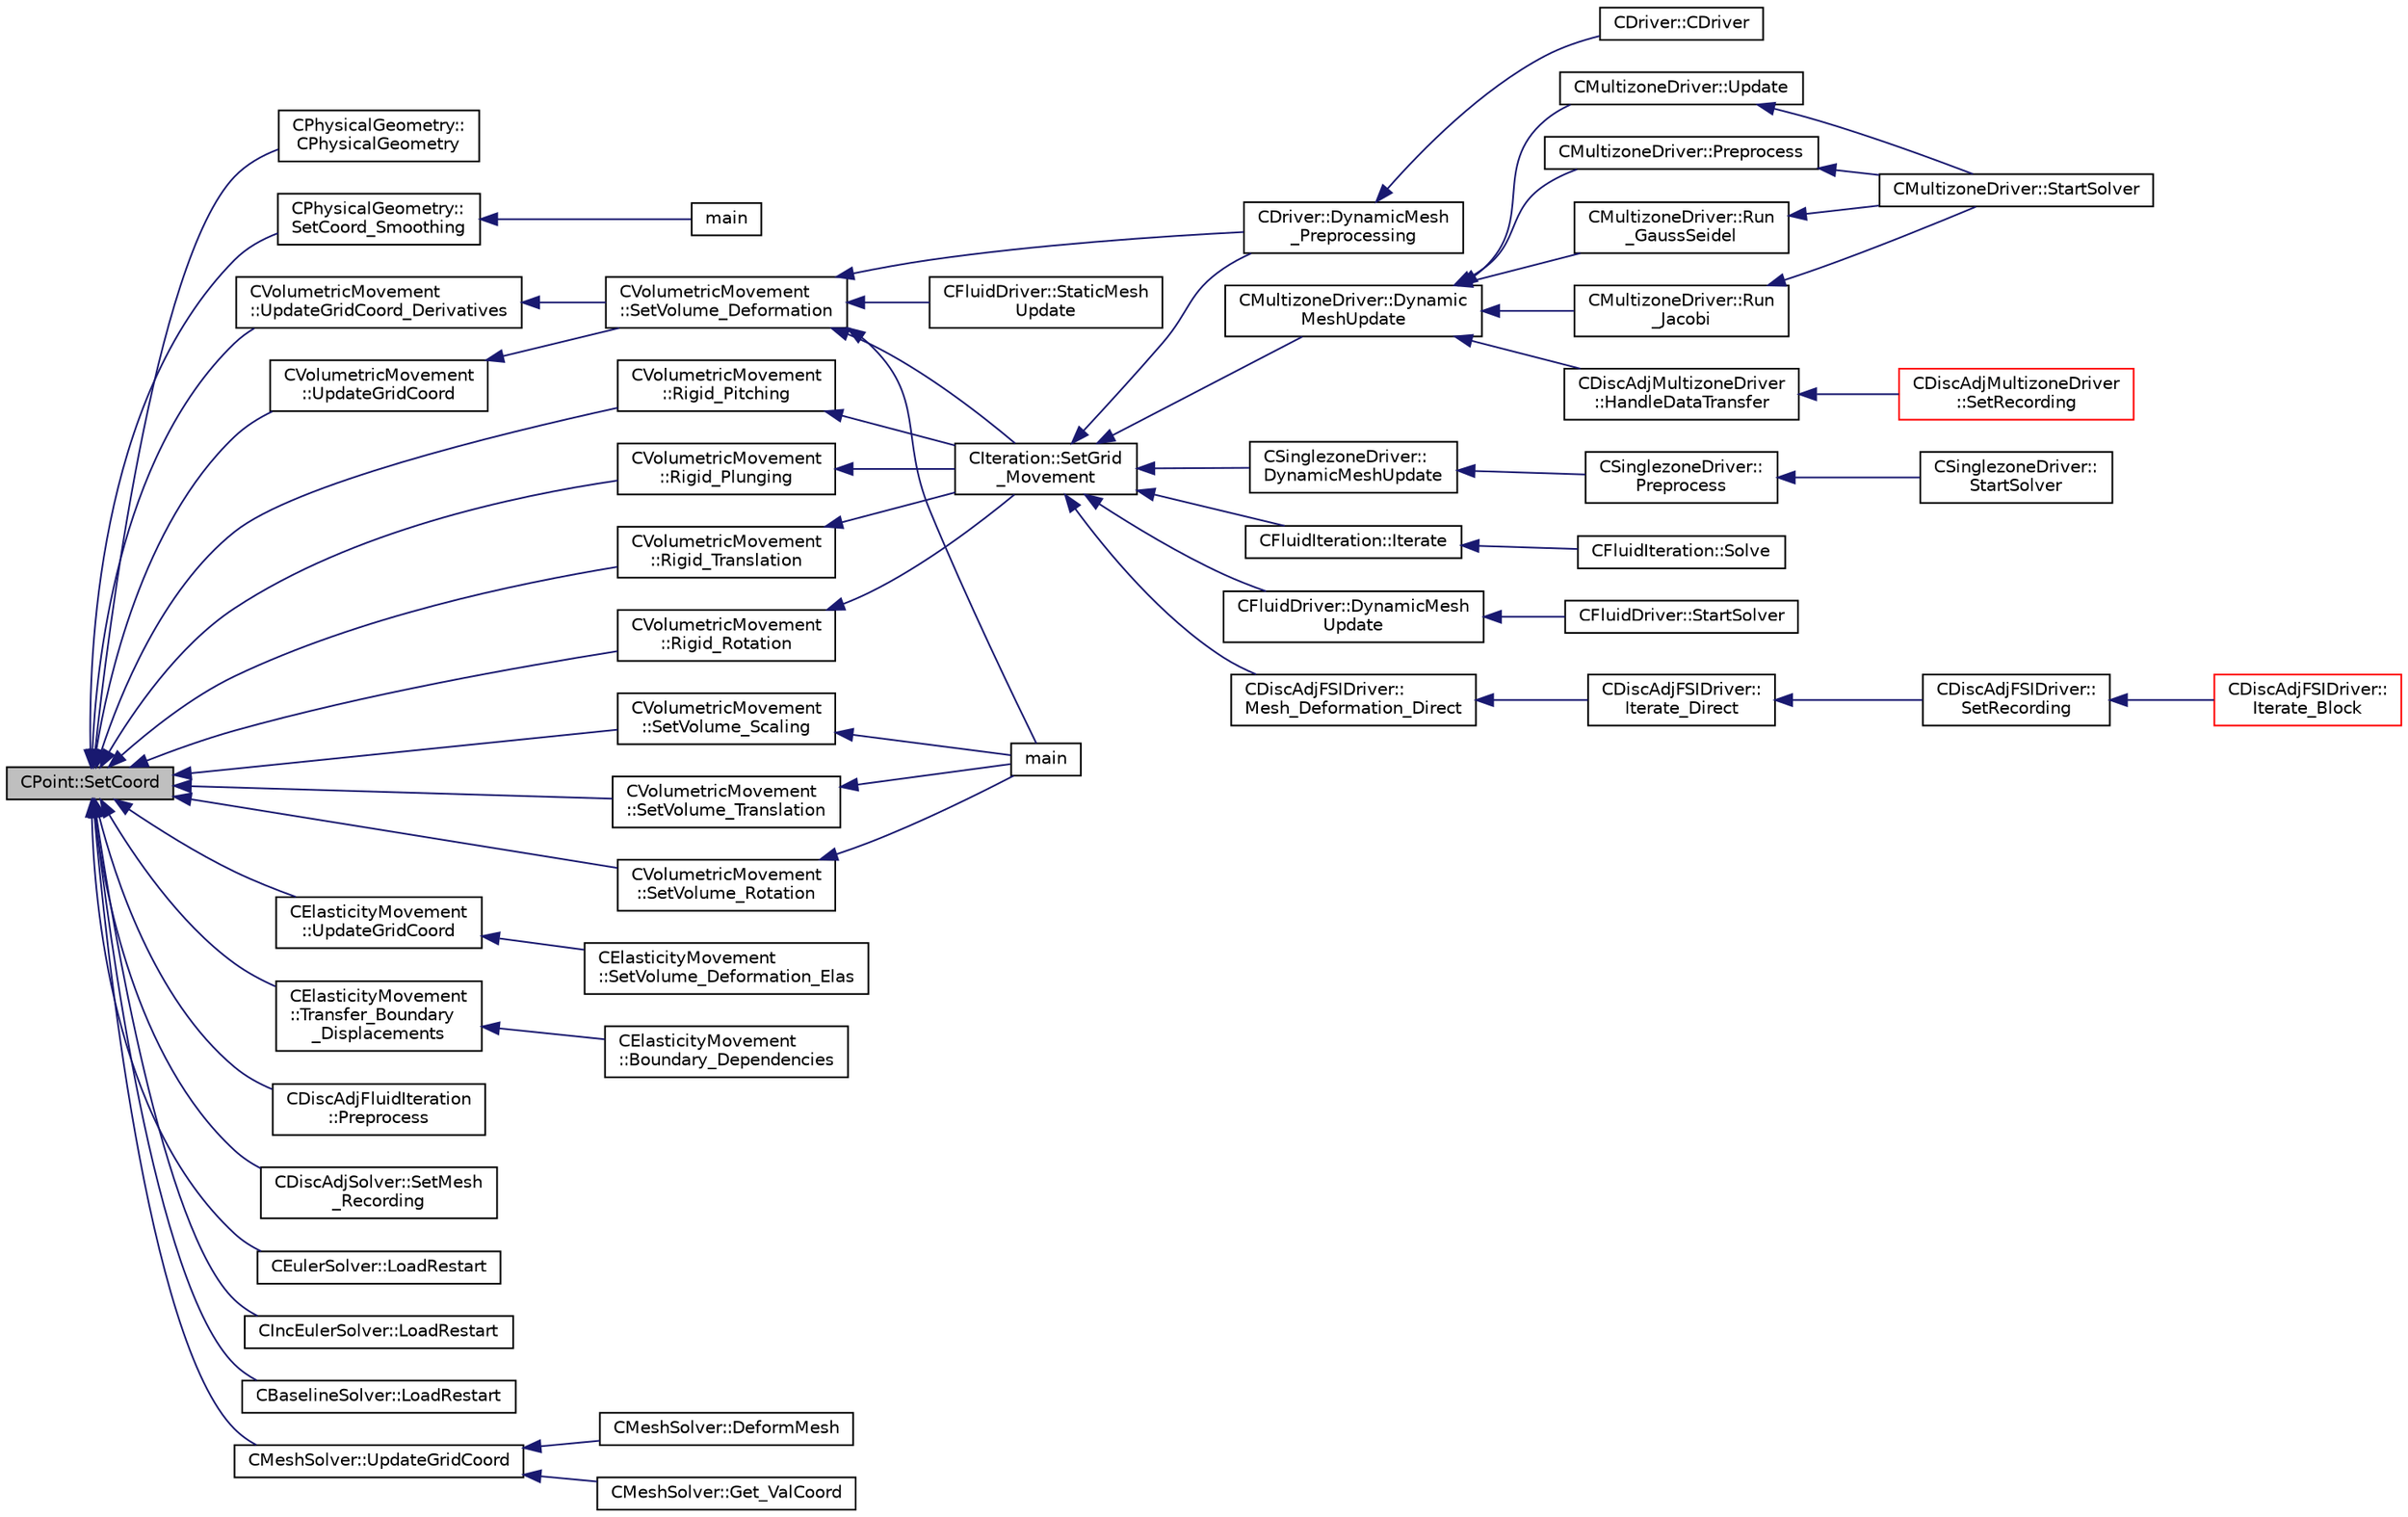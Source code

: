digraph "CPoint::SetCoord"
{
  edge [fontname="Helvetica",fontsize="10",labelfontname="Helvetica",labelfontsize="10"];
  node [fontname="Helvetica",fontsize="10",shape=record];
  rankdir="LR";
  Node1978 [label="CPoint::SetCoord",height=0.2,width=0.4,color="black", fillcolor="grey75", style="filled", fontcolor="black"];
  Node1978 -> Node1979 [dir="back",color="midnightblue",fontsize="10",style="solid",fontname="Helvetica"];
  Node1979 [label="CPhysicalGeometry::\lCPhysicalGeometry",height=0.2,width=0.4,color="black", fillcolor="white", style="filled",URL="$class_c_physical_geometry.html#a075a737b341a64de5463ddd41096692e",tooltip="Reads the geometry of the grid and adjust the boundary conditions with the configuration file..."];
  Node1978 -> Node1980 [dir="back",color="midnightblue",fontsize="10",style="solid",fontname="Helvetica"];
  Node1980 [label="CPhysicalGeometry::\lSetCoord_Smoothing",height=0.2,width=0.4,color="black", fillcolor="white", style="filled",URL="$class_c_physical_geometry.html#a200448dd2d44456d4f758a96f4ef791e",tooltip="Do an implicit smoothing of the grid coordinates. "];
  Node1980 -> Node1981 [dir="back",color="midnightblue",fontsize="10",style="solid",fontname="Helvetica"];
  Node1981 [label="main",height=0.2,width=0.4,color="black", fillcolor="white", style="filled",URL="$_s_u2___m_s_h_8cpp.html#a0ddf1224851353fc92bfbff6f499fa97"];
  Node1978 -> Node1982 [dir="back",color="midnightblue",fontsize="10",style="solid",fontname="Helvetica"];
  Node1982 [label="CVolumetricMovement\l::UpdateGridCoord",height=0.2,width=0.4,color="black", fillcolor="white", style="filled",URL="$class_c_volumetric_movement.html#aad474762b9f95bb5c867fe33fdb4efba",tooltip="Update the value of the coordinates after the grid movement. "];
  Node1982 -> Node1983 [dir="back",color="midnightblue",fontsize="10",style="solid",fontname="Helvetica"];
  Node1983 [label="CVolumetricMovement\l::SetVolume_Deformation",height=0.2,width=0.4,color="black", fillcolor="white", style="filled",URL="$class_c_volumetric_movement.html#a9120967db0448fb16cb3ddf14ce6b533",tooltip="Grid deformation using the spring analogy method. "];
  Node1983 -> Node1984 [dir="back",color="midnightblue",fontsize="10",style="solid",fontname="Helvetica"];
  Node1984 [label="CDriver::DynamicMesh\l_Preprocessing",height=0.2,width=0.4,color="black", fillcolor="white", style="filled",URL="$class_c_driver.html#af585d91d9c08dbddcc2b3e67dd5f5af9",tooltip="GridMovement_Preprocessing. "];
  Node1984 -> Node1985 [dir="back",color="midnightblue",fontsize="10",style="solid",fontname="Helvetica"];
  Node1985 [label="CDriver::CDriver",height=0.2,width=0.4,color="black", fillcolor="white", style="filled",URL="$class_c_driver.html#a3fca4a013a6efa9bbb38fe78a86b5f3d",tooltip="Constructor of the class. "];
  Node1983 -> Node1986 [dir="back",color="midnightblue",fontsize="10",style="solid",fontname="Helvetica"];
  Node1986 [label="CIteration::SetGrid\l_Movement",height=0.2,width=0.4,color="black", fillcolor="white", style="filled",URL="$class_c_iteration.html#a7b36785762f6b0c214569b185b858b6c",tooltip="Updates the positions and grid velocities for dynamic meshes between physical time steps..."];
  Node1986 -> Node1984 [dir="back",color="midnightblue",fontsize="10",style="solid",fontname="Helvetica"];
  Node1986 -> Node1987 [dir="back",color="midnightblue",fontsize="10",style="solid",fontname="Helvetica"];
  Node1987 [label="CFluidDriver::DynamicMesh\lUpdate",height=0.2,width=0.4,color="black", fillcolor="white", style="filled",URL="$class_c_fluid_driver.html#a4eee67049f34a1875a42afa470e9f828",tooltip="Perform a dynamic mesh deformation, included grid velocity computation and the update of the multigri..."];
  Node1987 -> Node1988 [dir="back",color="midnightblue",fontsize="10",style="solid",fontname="Helvetica"];
  Node1988 [label="CFluidDriver::StartSolver",height=0.2,width=0.4,color="black", fillcolor="white", style="filled",URL="$class_c_fluid_driver.html#a1c122d5a4b5f562f69a84aef2b8bd6d5",tooltip="Launch the computation for all zones and all physics. "];
  Node1986 -> Node1989 [dir="back",color="midnightblue",fontsize="10",style="solid",fontname="Helvetica"];
  Node1989 [label="CDiscAdjFSIDriver::\lMesh_Deformation_Direct",height=0.2,width=0.4,color="black", fillcolor="white", style="filled",URL="$class_c_disc_adj_f_s_i_driver.html#ad683500d6b3773af342165b1b18f5c59",tooltip="Run a direct mesh deformation. "];
  Node1989 -> Node1990 [dir="back",color="midnightblue",fontsize="10",style="solid",fontname="Helvetica"];
  Node1990 [label="CDiscAdjFSIDriver::\lIterate_Direct",height=0.2,width=0.4,color="black", fillcolor="white", style="filled",URL="$class_c_disc_adj_f_s_i_driver.html#acd9e7f14d860522e48ba2b6db34efd49",tooltip="Iterate the direct solver for recording. "];
  Node1990 -> Node1991 [dir="back",color="midnightblue",fontsize="10",style="solid",fontname="Helvetica"];
  Node1991 [label="CDiscAdjFSIDriver::\lSetRecording",height=0.2,width=0.4,color="black", fillcolor="white", style="filled",URL="$class_c_disc_adj_f_s_i_driver.html#ab07394a77802e469a321ccd1b10cb988",tooltip="Set the recording for a Discrete Adjoint iteration for the FSI problem. "];
  Node1991 -> Node1992 [dir="back",color="midnightblue",fontsize="10",style="solid",fontname="Helvetica"];
  Node1992 [label="CDiscAdjFSIDriver::\lIterate_Block",height=0.2,width=0.4,color="red", fillcolor="white", style="filled",URL="$class_c_disc_adj_f_s_i_driver.html#a84949f139fa795b7d34d6ff77e82eb5c",tooltip="Iterate a certain block for adjoint FSI - may be the whole set of variables or independent and subite..."];
  Node1986 -> Node1994 [dir="back",color="midnightblue",fontsize="10",style="solid",fontname="Helvetica"];
  Node1994 [label="CMultizoneDriver::Dynamic\lMeshUpdate",height=0.2,width=0.4,color="black", fillcolor="white", style="filled",URL="$class_c_multizone_driver.html#ad28a95a48e9750237a5e2b1bf2c4aac9",tooltip="Perform a dynamic mesh deformation, included grid velocity computation and the update of the multigri..."];
  Node1994 -> Node1995 [dir="back",color="midnightblue",fontsize="10",style="solid",fontname="Helvetica"];
  Node1995 [label="CDiscAdjMultizoneDriver\l::HandleDataTransfer",height=0.2,width=0.4,color="black", fillcolor="white", style="filled",URL="$class_c_disc_adj_multizone_driver.html#ab33de05a7a1f77dcf60014a4a35dd4f1",tooltip="Transfer data between zones and update grids when required. "];
  Node1995 -> Node1996 [dir="back",color="midnightblue",fontsize="10",style="solid",fontname="Helvetica"];
  Node1996 [label="CDiscAdjMultizoneDriver\l::SetRecording",height=0.2,width=0.4,color="red", fillcolor="white", style="filled",URL="$class_c_disc_adj_multizone_driver.html#a441f8669a04147aacab7df463e1dd021",tooltip="Record one iteration of the primal problem within each zone. "];
  Node1994 -> Node2000 [dir="back",color="midnightblue",fontsize="10",style="solid",fontname="Helvetica"];
  Node2000 [label="CMultizoneDriver::Preprocess",height=0.2,width=0.4,color="black", fillcolor="white", style="filled",URL="$class_c_multizone_driver.html#a29c97f0dff69501feb7d5f8fe2670088",tooltip="Preprocess the multizone iteration. "];
  Node2000 -> Node2001 [dir="back",color="midnightblue",fontsize="10",style="solid",fontname="Helvetica"];
  Node2001 [label="CMultizoneDriver::StartSolver",height=0.2,width=0.4,color="black", fillcolor="white", style="filled",URL="$class_c_multizone_driver.html#a03cfc000c383ef0d86d34e1c6aef5ff3",tooltip="[Overload] Launch the computation for multizone problems. "];
  Node1994 -> Node2002 [dir="back",color="midnightblue",fontsize="10",style="solid",fontname="Helvetica"];
  Node2002 [label="CMultizoneDriver::Run\l_GaussSeidel",height=0.2,width=0.4,color="black", fillcolor="white", style="filled",URL="$class_c_multizone_driver.html#a8036223cdbe0c0d4552f17f6bad9189b",tooltip="Run a Block Gauss-Seidel iteration in all physical zones. "];
  Node2002 -> Node2001 [dir="back",color="midnightblue",fontsize="10",style="solid",fontname="Helvetica"];
  Node1994 -> Node2003 [dir="back",color="midnightblue",fontsize="10",style="solid",fontname="Helvetica"];
  Node2003 [label="CMultizoneDriver::Run\l_Jacobi",height=0.2,width=0.4,color="black", fillcolor="white", style="filled",URL="$class_c_multizone_driver.html#a1bf2824daac5a10e8fb7387676eee338",tooltip="Run a Block-Jacobi iteration in all physical zones. "];
  Node2003 -> Node2001 [dir="back",color="midnightblue",fontsize="10",style="solid",fontname="Helvetica"];
  Node1994 -> Node2004 [dir="back",color="midnightblue",fontsize="10",style="solid",fontname="Helvetica"];
  Node2004 [label="CMultizoneDriver::Update",height=0.2,width=0.4,color="black", fillcolor="white", style="filled",URL="$class_c_multizone_driver.html#ac5d960382730c14b035965906cf02cb6",tooltip="Update the dual-time solution within multiple zones. "];
  Node2004 -> Node2001 [dir="back",color="midnightblue",fontsize="10",style="solid",fontname="Helvetica"];
  Node1986 -> Node2005 [dir="back",color="midnightblue",fontsize="10",style="solid",fontname="Helvetica"];
  Node2005 [label="CSinglezoneDriver::\lDynamicMeshUpdate",height=0.2,width=0.4,color="black", fillcolor="white", style="filled",URL="$class_c_singlezone_driver.html#a8cf4c7786b495d459818b656a7f6a357",tooltip="Perform a dynamic mesh deformation, included grid velocity computation and the update of the multigri..."];
  Node2005 -> Node2006 [dir="back",color="midnightblue",fontsize="10",style="solid",fontname="Helvetica"];
  Node2006 [label="CSinglezoneDriver::\lPreprocess",height=0.2,width=0.4,color="black", fillcolor="white", style="filled",URL="$class_c_singlezone_driver.html#adc6587c2d0cd656a4fbdebaf611fbbc8",tooltip="Preprocess the single-zone iteration. "];
  Node2006 -> Node2007 [dir="back",color="midnightblue",fontsize="10",style="solid",fontname="Helvetica"];
  Node2007 [label="CSinglezoneDriver::\lStartSolver",height=0.2,width=0.4,color="black", fillcolor="white", style="filled",URL="$class_c_singlezone_driver.html#a6eb4215f7ee740a6d5edb798110ce44a",tooltip="[Overload] Launch the computation for single-zone problems. "];
  Node1986 -> Node2008 [dir="back",color="midnightblue",fontsize="10",style="solid",fontname="Helvetica"];
  Node2008 [label="CFluidIteration::Iterate",height=0.2,width=0.4,color="black", fillcolor="white", style="filled",URL="$class_c_fluid_iteration.html#ab1379b4cba3d8c893395123fb6030986",tooltip="Perform a single iteration of the fluid system. "];
  Node2008 -> Node2009 [dir="back",color="midnightblue",fontsize="10",style="solid",fontname="Helvetica"];
  Node2009 [label="CFluidIteration::Solve",height=0.2,width=0.4,color="black", fillcolor="white", style="filled",URL="$class_c_fluid_iteration.html#ae22cd342c9c9d2ea5ac3f5103394ff80",tooltip="Iterate the fluid system for a number of Inner_Iter iterations. "];
  Node1983 -> Node2010 [dir="back",color="midnightblue",fontsize="10",style="solid",fontname="Helvetica"];
  Node2010 [label="CFluidDriver::StaticMesh\lUpdate",height=0.2,width=0.4,color="black", fillcolor="white", style="filled",URL="$class_c_fluid_driver.html#a6771333285f189b2f979478dee64d897",tooltip="Perform a static mesh deformation, without considering grid velocity (multiple zone). "];
  Node1983 -> Node2011 [dir="back",color="midnightblue",fontsize="10",style="solid",fontname="Helvetica"];
  Node2011 [label="main",height=0.2,width=0.4,color="black", fillcolor="white", style="filled",URL="$_s_u2___d_e_f_8cpp.html#a0ddf1224851353fc92bfbff6f499fa97"];
  Node1978 -> Node2012 [dir="back",color="midnightblue",fontsize="10",style="solid",fontname="Helvetica"];
  Node2012 [label="CVolumetricMovement\l::UpdateGridCoord_Derivatives",height=0.2,width=0.4,color="black", fillcolor="white", style="filled",URL="$class_c_volumetric_movement.html#a845d08f2349381a6c7b849011e638304",tooltip="Update the derivatives of the coordinates after the grid movement. "];
  Node2012 -> Node1983 [dir="back",color="midnightblue",fontsize="10",style="solid",fontname="Helvetica"];
  Node1978 -> Node2013 [dir="back",color="midnightblue",fontsize="10",style="solid",fontname="Helvetica"];
  Node2013 [label="CVolumetricMovement\l::Rigid_Rotation",height=0.2,width=0.4,color="black", fillcolor="white", style="filled",URL="$class_c_volumetric_movement.html#a316597f05a787ca1b683aba66214110b",tooltip="Unsteady grid movement using rigid mesh rotation. "];
  Node2013 -> Node1986 [dir="back",color="midnightblue",fontsize="10",style="solid",fontname="Helvetica"];
  Node1978 -> Node2014 [dir="back",color="midnightblue",fontsize="10",style="solid",fontname="Helvetica"];
  Node2014 [label="CVolumetricMovement\l::Rigid_Pitching",height=0.2,width=0.4,color="black", fillcolor="white", style="filled",URL="$class_c_volumetric_movement.html#a9806afa50b53c60376844053db15420c",tooltip="Unsteady pitching grid movement using rigid mesh motion. "];
  Node2014 -> Node1986 [dir="back",color="midnightblue",fontsize="10",style="solid",fontname="Helvetica"];
  Node1978 -> Node2015 [dir="back",color="midnightblue",fontsize="10",style="solid",fontname="Helvetica"];
  Node2015 [label="CVolumetricMovement\l::Rigid_Plunging",height=0.2,width=0.4,color="black", fillcolor="white", style="filled",URL="$class_c_volumetric_movement.html#a886e5096f246aec19af2b98bad3e39b2",tooltip="Unsteady plunging grid movement using rigid mesh motion. "];
  Node2015 -> Node1986 [dir="back",color="midnightblue",fontsize="10",style="solid",fontname="Helvetica"];
  Node1978 -> Node2016 [dir="back",color="midnightblue",fontsize="10",style="solid",fontname="Helvetica"];
  Node2016 [label="CVolumetricMovement\l::Rigid_Translation",height=0.2,width=0.4,color="black", fillcolor="white", style="filled",URL="$class_c_volumetric_movement.html#a00368e3044dd07d74e1fafdc11980644",tooltip="Unsteady translational grid movement using rigid mesh motion. "];
  Node2016 -> Node1986 [dir="back",color="midnightblue",fontsize="10",style="solid",fontname="Helvetica"];
  Node1978 -> Node2017 [dir="back",color="midnightblue",fontsize="10",style="solid",fontname="Helvetica"];
  Node2017 [label="CVolumetricMovement\l::SetVolume_Scaling",height=0.2,width=0.4,color="black", fillcolor="white", style="filled",URL="$class_c_volumetric_movement.html#aee1d5186224a5a5ac130501a99934c73",tooltip="Scale the volume grid by a multiplicative factor. "];
  Node2017 -> Node2011 [dir="back",color="midnightblue",fontsize="10",style="solid",fontname="Helvetica"];
  Node1978 -> Node2018 [dir="back",color="midnightblue",fontsize="10",style="solid",fontname="Helvetica"];
  Node2018 [label="CVolumetricMovement\l::SetVolume_Translation",height=0.2,width=0.4,color="black", fillcolor="white", style="filled",URL="$class_c_volumetric_movement.html#adfd39194cc7ec87ba5d2bf96e67a4a95",tooltip="Translate the volume grid by a specified displacement vector. "];
  Node2018 -> Node2011 [dir="back",color="midnightblue",fontsize="10",style="solid",fontname="Helvetica"];
  Node1978 -> Node2019 [dir="back",color="midnightblue",fontsize="10",style="solid",fontname="Helvetica"];
  Node2019 [label="CVolumetricMovement\l::SetVolume_Rotation",height=0.2,width=0.4,color="black", fillcolor="white", style="filled",URL="$class_c_volumetric_movement.html#af04d0ba7919aa8bddb656347b34bba67",tooltip="Rotate the volume grid around a specified axis and angle. "];
  Node2019 -> Node2011 [dir="back",color="midnightblue",fontsize="10",style="solid",fontname="Helvetica"];
  Node1978 -> Node2020 [dir="back",color="midnightblue",fontsize="10",style="solid",fontname="Helvetica"];
  Node2020 [label="CElasticityMovement\l::UpdateGridCoord",height=0.2,width=0.4,color="black", fillcolor="white", style="filled",URL="$class_c_elasticity_movement.html#ae7d22e0f0d88bdc3be317d46f90c52d7",tooltip="Update the value of the coordinates after the grid movement. "];
  Node2020 -> Node2021 [dir="back",color="midnightblue",fontsize="10",style="solid",fontname="Helvetica"];
  Node2021 [label="CElasticityMovement\l::SetVolume_Deformation_Elas",height=0.2,width=0.4,color="black", fillcolor="white", style="filled",URL="$class_c_elasticity_movement.html#a214b75ab52f6238cf321ec5834289b8e",tooltip="Grid deformation using the linear elasticity equations. "];
  Node1978 -> Node2022 [dir="back",color="midnightblue",fontsize="10",style="solid",fontname="Helvetica"];
  Node2022 [label="CElasticityMovement\l::Transfer_Boundary\l_Displacements",height=0.2,width=0.4,color="black", fillcolor="white", style="filled",URL="$class_c_elasticity_movement.html#ac2159119d1e3e9401bdf0a576a83796e",tooltip="Set the boundary displacements in the mesh side of the problem. "];
  Node2022 -> Node2023 [dir="back",color="midnightblue",fontsize="10",style="solid",fontname="Helvetica"];
  Node2023 [label="CElasticityMovement\l::Boundary_Dependencies",height=0.2,width=0.4,color="black", fillcolor="white", style="filled",URL="$class_c_elasticity_movement.html#a5e3d4d9850a2765b90d82a08610a8b2b",tooltip="Set the boundary displacements in the mesh side of the problem. "];
  Node1978 -> Node2024 [dir="back",color="midnightblue",fontsize="10",style="solid",fontname="Helvetica"];
  Node2024 [label="CDiscAdjFluidIteration\l::Preprocess",height=0.2,width=0.4,color="black", fillcolor="white", style="filled",URL="$class_c_disc_adj_fluid_iteration.html#a06d0775024ea784dbac96e424b8653f5",tooltip="Preprocessing to prepare for an iteration of the physics. "];
  Node1978 -> Node2025 [dir="back",color="midnightblue",fontsize="10",style="solid",fontname="Helvetica"];
  Node2025 [label="CDiscAdjSolver::SetMesh\l_Recording",height=0.2,width=0.4,color="black", fillcolor="white", style="filled",URL="$class_c_disc_adj_solver.html#adc826b33b0fc3934d4a3702fca3d3367",tooltip="Prepare the solver for a new recording. "];
  Node1978 -> Node2026 [dir="back",color="midnightblue",fontsize="10",style="solid",fontname="Helvetica"];
  Node2026 [label="CEulerSolver::LoadRestart",height=0.2,width=0.4,color="black", fillcolor="white", style="filled",URL="$class_c_euler_solver.html#a463d0854ec9cfb4a277794df9329ebae",tooltip="Load a solution from a restart file. "];
  Node1978 -> Node2027 [dir="back",color="midnightblue",fontsize="10",style="solid",fontname="Helvetica"];
  Node2027 [label="CIncEulerSolver::LoadRestart",height=0.2,width=0.4,color="black", fillcolor="white", style="filled",URL="$class_c_inc_euler_solver.html#aa4c572590c60bbc0f3db269eb55ea12f",tooltip="Load a solution from a restart file. "];
  Node1978 -> Node2028 [dir="back",color="midnightblue",fontsize="10",style="solid",fontname="Helvetica"];
  Node2028 [label="CBaselineSolver::LoadRestart",height=0.2,width=0.4,color="black", fillcolor="white", style="filled",URL="$class_c_baseline_solver.html#acb5f7a5211dcf8ba4337e9b251024553",tooltip="Load a solution from a restart file. "];
  Node1978 -> Node2029 [dir="back",color="midnightblue",fontsize="10",style="solid",fontname="Helvetica"];
  Node2029 [label="CMeshSolver::UpdateGridCoord",height=0.2,width=0.4,color="black", fillcolor="white", style="filled",URL="$class_c_mesh_solver.html#a2bec69d4296fc697955ebfff9d899971",tooltip="Update the value of the coordinates after the grid movement. "];
  Node2029 -> Node2030 [dir="back",color="midnightblue",fontsize="10",style="solid",fontname="Helvetica"];
  Node2030 [label="CMeshSolver::Get_ValCoord",height=0.2,width=0.4,color="black", fillcolor="white", style="filled",URL="$class_c_mesh_solver.html#a91bd5c2365d1a619c804311e0d5550cb",tooltip="Get the value of the reference coordinate to set on the element structure. "];
  Node2029 -> Node2031 [dir="back",color="midnightblue",fontsize="10",style="solid",fontname="Helvetica"];
  Node2031 [label="CMeshSolver::DeformMesh",height=0.2,width=0.4,color="black", fillcolor="white", style="filled",URL="$class_c_mesh_solver.html#a9f95488da182ba844e5ea3cd0d613399",tooltip="Grid deformation using the linear elasticity equations. "];
}
